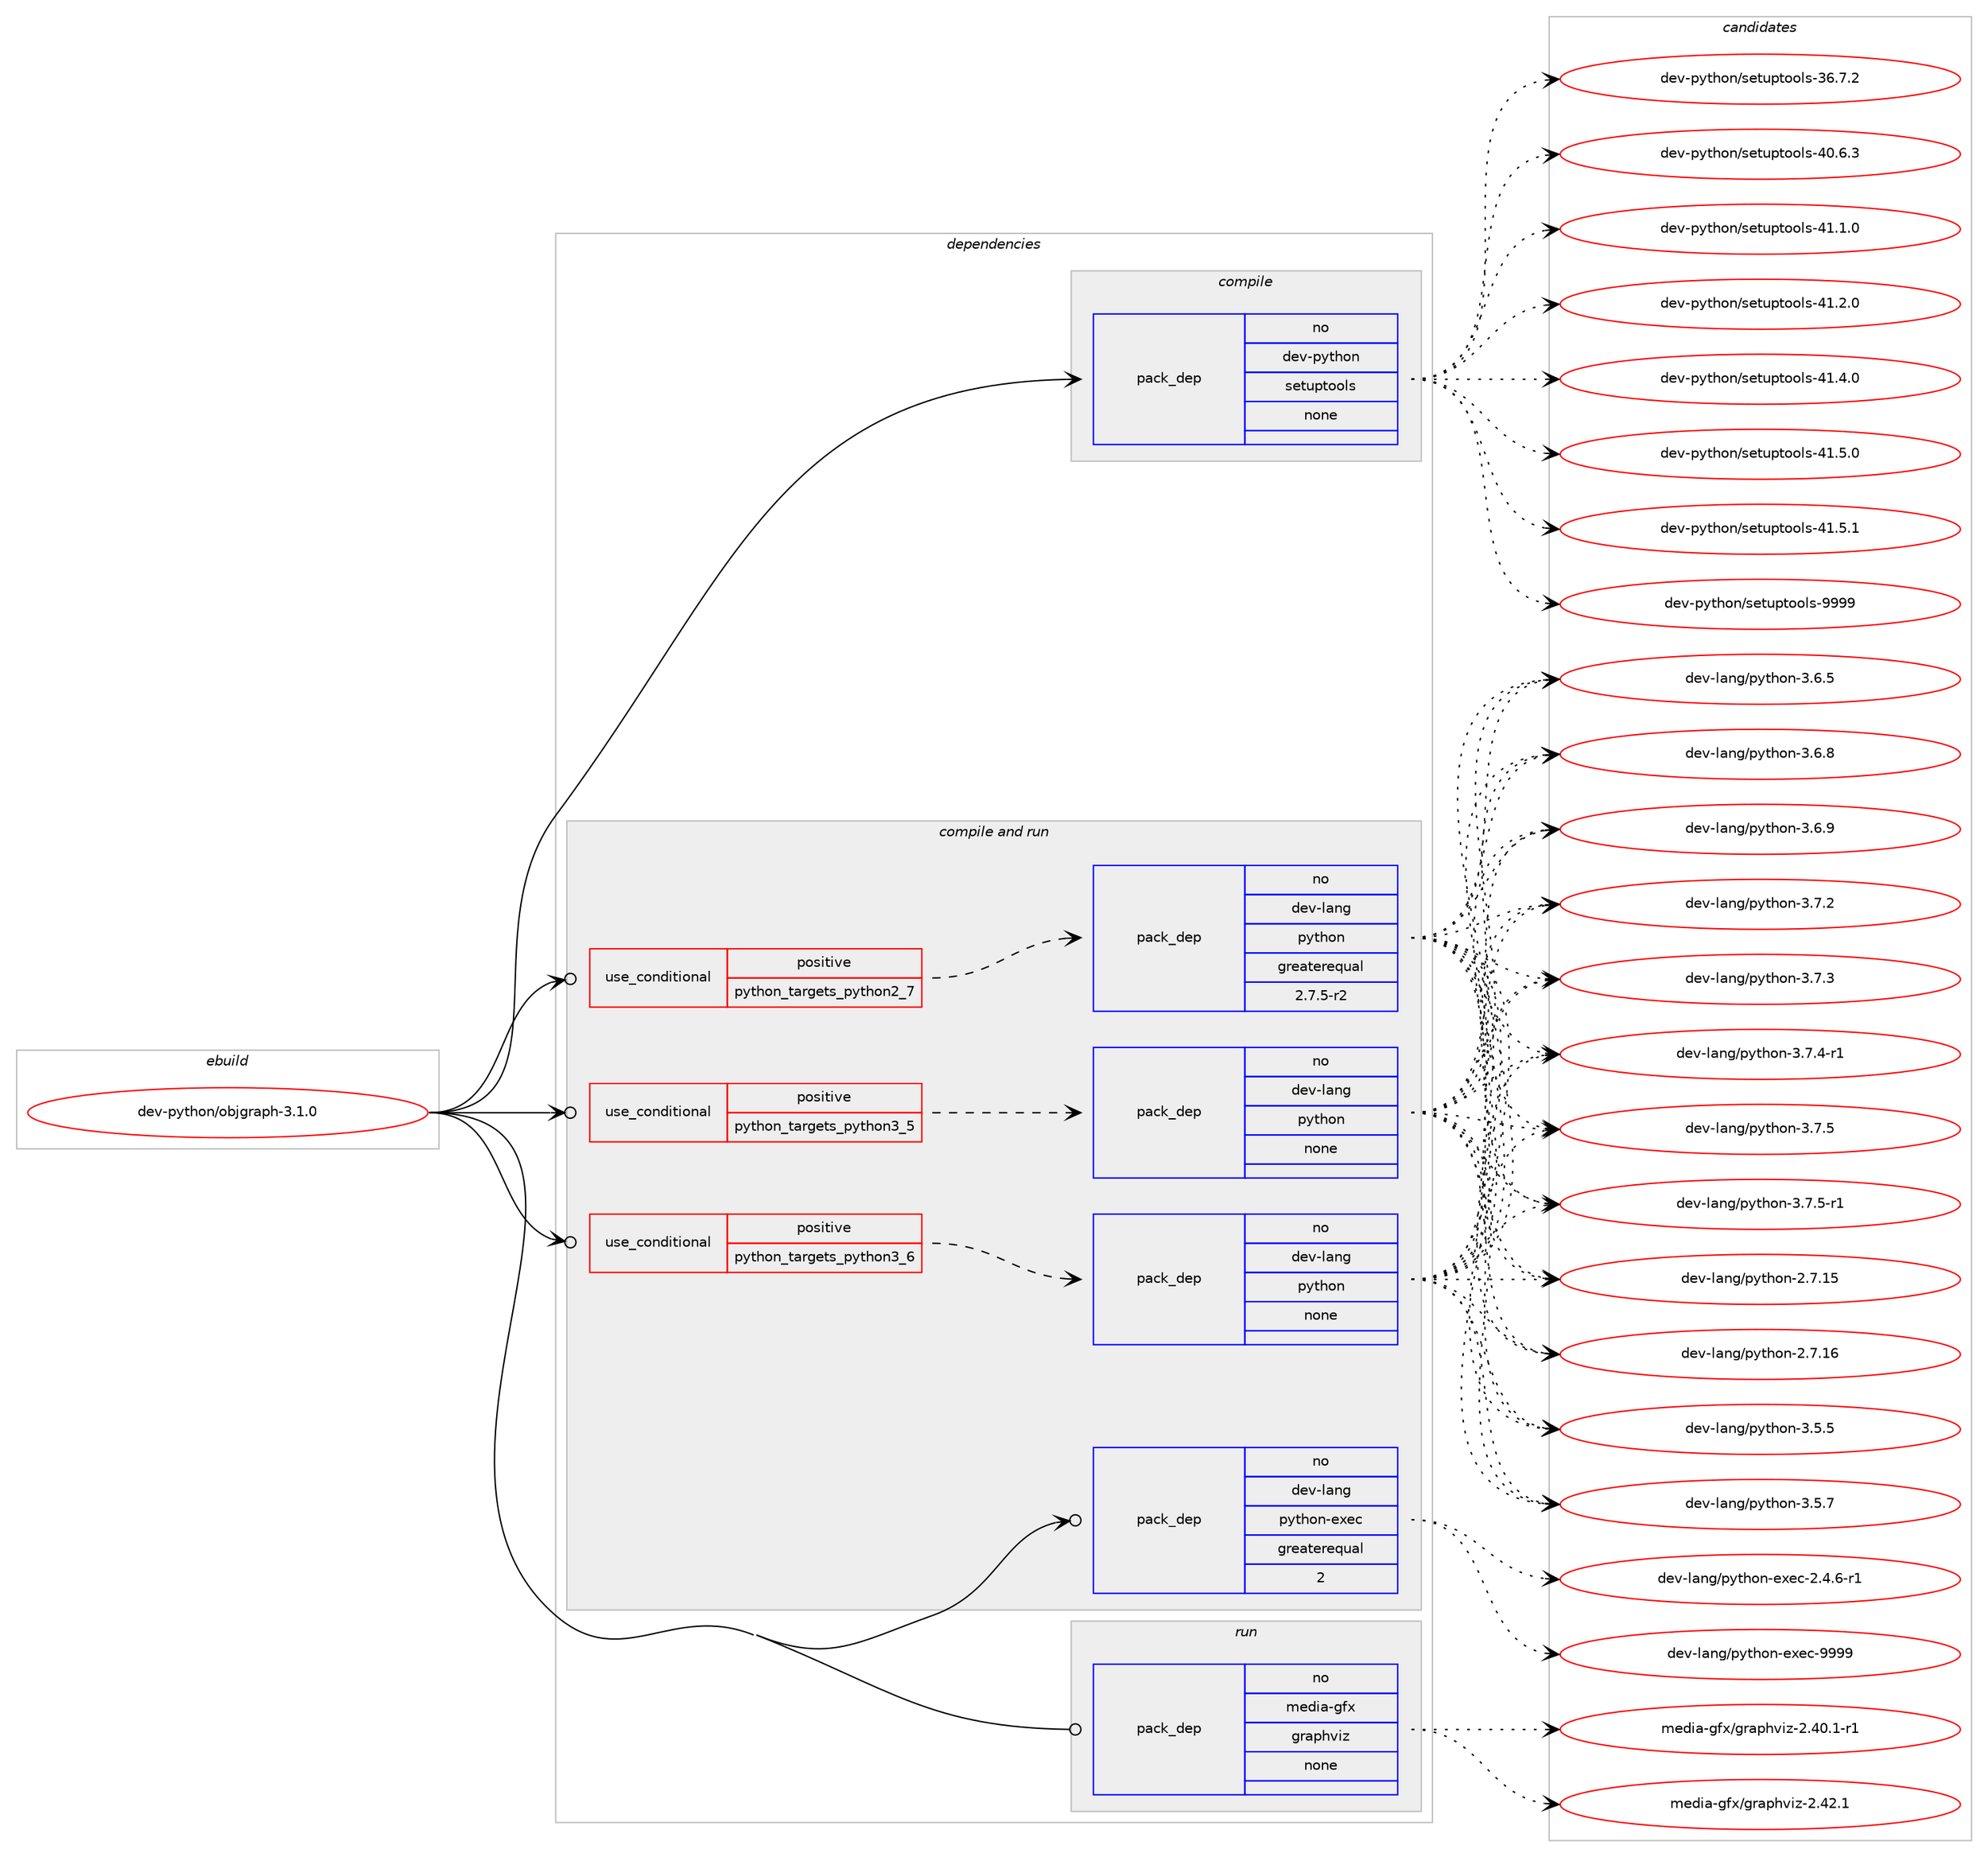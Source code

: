 digraph prolog {

# *************
# Graph options
# *************

newrank=true;
concentrate=true;
compound=true;
graph [rankdir=LR,fontname=Helvetica,fontsize=10,ranksep=1.5];#, ranksep=2.5, nodesep=0.2];
edge  [arrowhead=vee];
node  [fontname=Helvetica,fontsize=10];

# **********
# The ebuild
# **********

subgraph cluster_leftcol {
color=gray;
rank=same;
label=<<i>ebuild</i>>;
id [label="dev-python/objgraph-3.1.0", color=red, width=4, href="../dev-python/objgraph-3.1.0.svg"];
}

# ****************
# The dependencies
# ****************

subgraph cluster_midcol {
color=gray;
label=<<i>dependencies</i>>;
subgraph cluster_compile {
fillcolor="#eeeeee";
style=filled;
label=<<i>compile</i>>;
subgraph pack462450 {
dependency617774 [label=<<TABLE BORDER="0" CELLBORDER="1" CELLSPACING="0" CELLPADDING="4" WIDTH="220"><TR><TD ROWSPAN="6" CELLPADDING="30">pack_dep</TD></TR><TR><TD WIDTH="110">no</TD></TR><TR><TD>dev-python</TD></TR><TR><TD>setuptools</TD></TR><TR><TD>none</TD></TR><TR><TD></TD></TR></TABLE>>, shape=none, color=blue];
}
id:e -> dependency617774:w [weight=20,style="solid",arrowhead="vee"];
}
subgraph cluster_compileandrun {
fillcolor="#eeeeee";
style=filled;
label=<<i>compile and run</i>>;
subgraph cond143516 {
dependency617775 [label=<<TABLE BORDER="0" CELLBORDER="1" CELLSPACING="0" CELLPADDING="4"><TR><TD ROWSPAN="3" CELLPADDING="10">use_conditional</TD></TR><TR><TD>positive</TD></TR><TR><TD>python_targets_python2_7</TD></TR></TABLE>>, shape=none, color=red];
subgraph pack462451 {
dependency617776 [label=<<TABLE BORDER="0" CELLBORDER="1" CELLSPACING="0" CELLPADDING="4" WIDTH="220"><TR><TD ROWSPAN="6" CELLPADDING="30">pack_dep</TD></TR><TR><TD WIDTH="110">no</TD></TR><TR><TD>dev-lang</TD></TR><TR><TD>python</TD></TR><TR><TD>greaterequal</TD></TR><TR><TD>2.7.5-r2</TD></TR></TABLE>>, shape=none, color=blue];
}
dependency617775:e -> dependency617776:w [weight=20,style="dashed",arrowhead="vee"];
}
id:e -> dependency617775:w [weight=20,style="solid",arrowhead="odotvee"];
subgraph cond143517 {
dependency617777 [label=<<TABLE BORDER="0" CELLBORDER="1" CELLSPACING="0" CELLPADDING="4"><TR><TD ROWSPAN="3" CELLPADDING="10">use_conditional</TD></TR><TR><TD>positive</TD></TR><TR><TD>python_targets_python3_5</TD></TR></TABLE>>, shape=none, color=red];
subgraph pack462452 {
dependency617778 [label=<<TABLE BORDER="0" CELLBORDER="1" CELLSPACING="0" CELLPADDING="4" WIDTH="220"><TR><TD ROWSPAN="6" CELLPADDING="30">pack_dep</TD></TR><TR><TD WIDTH="110">no</TD></TR><TR><TD>dev-lang</TD></TR><TR><TD>python</TD></TR><TR><TD>none</TD></TR><TR><TD></TD></TR></TABLE>>, shape=none, color=blue];
}
dependency617777:e -> dependency617778:w [weight=20,style="dashed",arrowhead="vee"];
}
id:e -> dependency617777:w [weight=20,style="solid",arrowhead="odotvee"];
subgraph cond143518 {
dependency617779 [label=<<TABLE BORDER="0" CELLBORDER="1" CELLSPACING="0" CELLPADDING="4"><TR><TD ROWSPAN="3" CELLPADDING="10">use_conditional</TD></TR><TR><TD>positive</TD></TR><TR><TD>python_targets_python3_6</TD></TR></TABLE>>, shape=none, color=red];
subgraph pack462453 {
dependency617780 [label=<<TABLE BORDER="0" CELLBORDER="1" CELLSPACING="0" CELLPADDING="4" WIDTH="220"><TR><TD ROWSPAN="6" CELLPADDING="30">pack_dep</TD></TR><TR><TD WIDTH="110">no</TD></TR><TR><TD>dev-lang</TD></TR><TR><TD>python</TD></TR><TR><TD>none</TD></TR><TR><TD></TD></TR></TABLE>>, shape=none, color=blue];
}
dependency617779:e -> dependency617780:w [weight=20,style="dashed",arrowhead="vee"];
}
id:e -> dependency617779:w [weight=20,style="solid",arrowhead="odotvee"];
subgraph pack462454 {
dependency617781 [label=<<TABLE BORDER="0" CELLBORDER="1" CELLSPACING="0" CELLPADDING="4" WIDTH="220"><TR><TD ROWSPAN="6" CELLPADDING="30">pack_dep</TD></TR><TR><TD WIDTH="110">no</TD></TR><TR><TD>dev-lang</TD></TR><TR><TD>python-exec</TD></TR><TR><TD>greaterequal</TD></TR><TR><TD>2</TD></TR></TABLE>>, shape=none, color=blue];
}
id:e -> dependency617781:w [weight=20,style="solid",arrowhead="odotvee"];
}
subgraph cluster_run {
fillcolor="#eeeeee";
style=filled;
label=<<i>run</i>>;
subgraph pack462455 {
dependency617782 [label=<<TABLE BORDER="0" CELLBORDER="1" CELLSPACING="0" CELLPADDING="4" WIDTH="220"><TR><TD ROWSPAN="6" CELLPADDING="30">pack_dep</TD></TR><TR><TD WIDTH="110">no</TD></TR><TR><TD>media-gfx</TD></TR><TR><TD>graphviz</TD></TR><TR><TD>none</TD></TR><TR><TD></TD></TR></TABLE>>, shape=none, color=blue];
}
id:e -> dependency617782:w [weight=20,style="solid",arrowhead="odot"];
}
}

# **************
# The candidates
# **************

subgraph cluster_choices {
rank=same;
color=gray;
label=<<i>candidates</i>>;

subgraph choice462450 {
color=black;
nodesep=1;
choice100101118451121211161041111104711510111611711211611111110811545515446554650 [label="dev-python/setuptools-36.7.2", color=red, width=4,href="../dev-python/setuptools-36.7.2.svg"];
choice100101118451121211161041111104711510111611711211611111110811545524846544651 [label="dev-python/setuptools-40.6.3", color=red, width=4,href="../dev-python/setuptools-40.6.3.svg"];
choice100101118451121211161041111104711510111611711211611111110811545524946494648 [label="dev-python/setuptools-41.1.0", color=red, width=4,href="../dev-python/setuptools-41.1.0.svg"];
choice100101118451121211161041111104711510111611711211611111110811545524946504648 [label="dev-python/setuptools-41.2.0", color=red, width=4,href="../dev-python/setuptools-41.2.0.svg"];
choice100101118451121211161041111104711510111611711211611111110811545524946524648 [label="dev-python/setuptools-41.4.0", color=red, width=4,href="../dev-python/setuptools-41.4.0.svg"];
choice100101118451121211161041111104711510111611711211611111110811545524946534648 [label="dev-python/setuptools-41.5.0", color=red, width=4,href="../dev-python/setuptools-41.5.0.svg"];
choice100101118451121211161041111104711510111611711211611111110811545524946534649 [label="dev-python/setuptools-41.5.1", color=red, width=4,href="../dev-python/setuptools-41.5.1.svg"];
choice10010111845112121116104111110471151011161171121161111111081154557575757 [label="dev-python/setuptools-9999", color=red, width=4,href="../dev-python/setuptools-9999.svg"];
dependency617774:e -> choice100101118451121211161041111104711510111611711211611111110811545515446554650:w [style=dotted,weight="100"];
dependency617774:e -> choice100101118451121211161041111104711510111611711211611111110811545524846544651:w [style=dotted,weight="100"];
dependency617774:e -> choice100101118451121211161041111104711510111611711211611111110811545524946494648:w [style=dotted,weight="100"];
dependency617774:e -> choice100101118451121211161041111104711510111611711211611111110811545524946504648:w [style=dotted,weight="100"];
dependency617774:e -> choice100101118451121211161041111104711510111611711211611111110811545524946524648:w [style=dotted,weight="100"];
dependency617774:e -> choice100101118451121211161041111104711510111611711211611111110811545524946534648:w [style=dotted,weight="100"];
dependency617774:e -> choice100101118451121211161041111104711510111611711211611111110811545524946534649:w [style=dotted,weight="100"];
dependency617774:e -> choice10010111845112121116104111110471151011161171121161111111081154557575757:w [style=dotted,weight="100"];
}
subgraph choice462451 {
color=black;
nodesep=1;
choice10010111845108971101034711212111610411111045504655464953 [label="dev-lang/python-2.7.15", color=red, width=4,href="../dev-lang/python-2.7.15.svg"];
choice10010111845108971101034711212111610411111045504655464954 [label="dev-lang/python-2.7.16", color=red, width=4,href="../dev-lang/python-2.7.16.svg"];
choice100101118451089711010347112121116104111110455146534653 [label="dev-lang/python-3.5.5", color=red, width=4,href="../dev-lang/python-3.5.5.svg"];
choice100101118451089711010347112121116104111110455146534655 [label="dev-lang/python-3.5.7", color=red, width=4,href="../dev-lang/python-3.5.7.svg"];
choice100101118451089711010347112121116104111110455146544653 [label="dev-lang/python-3.6.5", color=red, width=4,href="../dev-lang/python-3.6.5.svg"];
choice100101118451089711010347112121116104111110455146544656 [label="dev-lang/python-3.6.8", color=red, width=4,href="../dev-lang/python-3.6.8.svg"];
choice100101118451089711010347112121116104111110455146544657 [label="dev-lang/python-3.6.9", color=red, width=4,href="../dev-lang/python-3.6.9.svg"];
choice100101118451089711010347112121116104111110455146554650 [label="dev-lang/python-3.7.2", color=red, width=4,href="../dev-lang/python-3.7.2.svg"];
choice100101118451089711010347112121116104111110455146554651 [label="dev-lang/python-3.7.3", color=red, width=4,href="../dev-lang/python-3.7.3.svg"];
choice1001011184510897110103471121211161041111104551465546524511449 [label="dev-lang/python-3.7.4-r1", color=red, width=4,href="../dev-lang/python-3.7.4-r1.svg"];
choice100101118451089711010347112121116104111110455146554653 [label="dev-lang/python-3.7.5", color=red, width=4,href="../dev-lang/python-3.7.5.svg"];
choice1001011184510897110103471121211161041111104551465546534511449 [label="dev-lang/python-3.7.5-r1", color=red, width=4,href="../dev-lang/python-3.7.5-r1.svg"];
dependency617776:e -> choice10010111845108971101034711212111610411111045504655464953:w [style=dotted,weight="100"];
dependency617776:e -> choice10010111845108971101034711212111610411111045504655464954:w [style=dotted,weight="100"];
dependency617776:e -> choice100101118451089711010347112121116104111110455146534653:w [style=dotted,weight="100"];
dependency617776:e -> choice100101118451089711010347112121116104111110455146534655:w [style=dotted,weight="100"];
dependency617776:e -> choice100101118451089711010347112121116104111110455146544653:w [style=dotted,weight="100"];
dependency617776:e -> choice100101118451089711010347112121116104111110455146544656:w [style=dotted,weight="100"];
dependency617776:e -> choice100101118451089711010347112121116104111110455146544657:w [style=dotted,weight="100"];
dependency617776:e -> choice100101118451089711010347112121116104111110455146554650:w [style=dotted,weight="100"];
dependency617776:e -> choice100101118451089711010347112121116104111110455146554651:w [style=dotted,weight="100"];
dependency617776:e -> choice1001011184510897110103471121211161041111104551465546524511449:w [style=dotted,weight="100"];
dependency617776:e -> choice100101118451089711010347112121116104111110455146554653:w [style=dotted,weight="100"];
dependency617776:e -> choice1001011184510897110103471121211161041111104551465546534511449:w [style=dotted,weight="100"];
}
subgraph choice462452 {
color=black;
nodesep=1;
choice10010111845108971101034711212111610411111045504655464953 [label="dev-lang/python-2.7.15", color=red, width=4,href="../dev-lang/python-2.7.15.svg"];
choice10010111845108971101034711212111610411111045504655464954 [label="dev-lang/python-2.7.16", color=red, width=4,href="../dev-lang/python-2.7.16.svg"];
choice100101118451089711010347112121116104111110455146534653 [label="dev-lang/python-3.5.5", color=red, width=4,href="../dev-lang/python-3.5.5.svg"];
choice100101118451089711010347112121116104111110455146534655 [label="dev-lang/python-3.5.7", color=red, width=4,href="../dev-lang/python-3.5.7.svg"];
choice100101118451089711010347112121116104111110455146544653 [label="dev-lang/python-3.6.5", color=red, width=4,href="../dev-lang/python-3.6.5.svg"];
choice100101118451089711010347112121116104111110455146544656 [label="dev-lang/python-3.6.8", color=red, width=4,href="../dev-lang/python-3.6.8.svg"];
choice100101118451089711010347112121116104111110455146544657 [label="dev-lang/python-3.6.9", color=red, width=4,href="../dev-lang/python-3.6.9.svg"];
choice100101118451089711010347112121116104111110455146554650 [label="dev-lang/python-3.7.2", color=red, width=4,href="../dev-lang/python-3.7.2.svg"];
choice100101118451089711010347112121116104111110455146554651 [label="dev-lang/python-3.7.3", color=red, width=4,href="../dev-lang/python-3.7.3.svg"];
choice1001011184510897110103471121211161041111104551465546524511449 [label="dev-lang/python-3.7.4-r1", color=red, width=4,href="../dev-lang/python-3.7.4-r1.svg"];
choice100101118451089711010347112121116104111110455146554653 [label="dev-lang/python-3.7.5", color=red, width=4,href="../dev-lang/python-3.7.5.svg"];
choice1001011184510897110103471121211161041111104551465546534511449 [label="dev-lang/python-3.7.5-r1", color=red, width=4,href="../dev-lang/python-3.7.5-r1.svg"];
dependency617778:e -> choice10010111845108971101034711212111610411111045504655464953:w [style=dotted,weight="100"];
dependency617778:e -> choice10010111845108971101034711212111610411111045504655464954:w [style=dotted,weight="100"];
dependency617778:e -> choice100101118451089711010347112121116104111110455146534653:w [style=dotted,weight="100"];
dependency617778:e -> choice100101118451089711010347112121116104111110455146534655:w [style=dotted,weight="100"];
dependency617778:e -> choice100101118451089711010347112121116104111110455146544653:w [style=dotted,weight="100"];
dependency617778:e -> choice100101118451089711010347112121116104111110455146544656:w [style=dotted,weight="100"];
dependency617778:e -> choice100101118451089711010347112121116104111110455146544657:w [style=dotted,weight="100"];
dependency617778:e -> choice100101118451089711010347112121116104111110455146554650:w [style=dotted,weight="100"];
dependency617778:e -> choice100101118451089711010347112121116104111110455146554651:w [style=dotted,weight="100"];
dependency617778:e -> choice1001011184510897110103471121211161041111104551465546524511449:w [style=dotted,weight="100"];
dependency617778:e -> choice100101118451089711010347112121116104111110455146554653:w [style=dotted,weight="100"];
dependency617778:e -> choice1001011184510897110103471121211161041111104551465546534511449:w [style=dotted,weight="100"];
}
subgraph choice462453 {
color=black;
nodesep=1;
choice10010111845108971101034711212111610411111045504655464953 [label="dev-lang/python-2.7.15", color=red, width=4,href="../dev-lang/python-2.7.15.svg"];
choice10010111845108971101034711212111610411111045504655464954 [label="dev-lang/python-2.7.16", color=red, width=4,href="../dev-lang/python-2.7.16.svg"];
choice100101118451089711010347112121116104111110455146534653 [label="dev-lang/python-3.5.5", color=red, width=4,href="../dev-lang/python-3.5.5.svg"];
choice100101118451089711010347112121116104111110455146534655 [label="dev-lang/python-3.5.7", color=red, width=4,href="../dev-lang/python-3.5.7.svg"];
choice100101118451089711010347112121116104111110455146544653 [label="dev-lang/python-3.6.5", color=red, width=4,href="../dev-lang/python-3.6.5.svg"];
choice100101118451089711010347112121116104111110455146544656 [label="dev-lang/python-3.6.8", color=red, width=4,href="../dev-lang/python-3.6.8.svg"];
choice100101118451089711010347112121116104111110455146544657 [label="dev-lang/python-3.6.9", color=red, width=4,href="../dev-lang/python-3.6.9.svg"];
choice100101118451089711010347112121116104111110455146554650 [label="dev-lang/python-3.7.2", color=red, width=4,href="../dev-lang/python-3.7.2.svg"];
choice100101118451089711010347112121116104111110455146554651 [label="dev-lang/python-3.7.3", color=red, width=4,href="../dev-lang/python-3.7.3.svg"];
choice1001011184510897110103471121211161041111104551465546524511449 [label="dev-lang/python-3.7.4-r1", color=red, width=4,href="../dev-lang/python-3.7.4-r1.svg"];
choice100101118451089711010347112121116104111110455146554653 [label="dev-lang/python-3.7.5", color=red, width=4,href="../dev-lang/python-3.7.5.svg"];
choice1001011184510897110103471121211161041111104551465546534511449 [label="dev-lang/python-3.7.5-r1", color=red, width=4,href="../dev-lang/python-3.7.5-r1.svg"];
dependency617780:e -> choice10010111845108971101034711212111610411111045504655464953:w [style=dotted,weight="100"];
dependency617780:e -> choice10010111845108971101034711212111610411111045504655464954:w [style=dotted,weight="100"];
dependency617780:e -> choice100101118451089711010347112121116104111110455146534653:w [style=dotted,weight="100"];
dependency617780:e -> choice100101118451089711010347112121116104111110455146534655:w [style=dotted,weight="100"];
dependency617780:e -> choice100101118451089711010347112121116104111110455146544653:w [style=dotted,weight="100"];
dependency617780:e -> choice100101118451089711010347112121116104111110455146544656:w [style=dotted,weight="100"];
dependency617780:e -> choice100101118451089711010347112121116104111110455146544657:w [style=dotted,weight="100"];
dependency617780:e -> choice100101118451089711010347112121116104111110455146554650:w [style=dotted,weight="100"];
dependency617780:e -> choice100101118451089711010347112121116104111110455146554651:w [style=dotted,weight="100"];
dependency617780:e -> choice1001011184510897110103471121211161041111104551465546524511449:w [style=dotted,weight="100"];
dependency617780:e -> choice100101118451089711010347112121116104111110455146554653:w [style=dotted,weight="100"];
dependency617780:e -> choice1001011184510897110103471121211161041111104551465546534511449:w [style=dotted,weight="100"];
}
subgraph choice462454 {
color=black;
nodesep=1;
choice10010111845108971101034711212111610411111045101120101994550465246544511449 [label="dev-lang/python-exec-2.4.6-r1", color=red, width=4,href="../dev-lang/python-exec-2.4.6-r1.svg"];
choice10010111845108971101034711212111610411111045101120101994557575757 [label="dev-lang/python-exec-9999", color=red, width=4,href="../dev-lang/python-exec-9999.svg"];
dependency617781:e -> choice10010111845108971101034711212111610411111045101120101994550465246544511449:w [style=dotted,weight="100"];
dependency617781:e -> choice10010111845108971101034711212111610411111045101120101994557575757:w [style=dotted,weight="100"];
}
subgraph choice462455 {
color=black;
nodesep=1;
choice10910110010597451031021204710311497112104118105122455046524846494511449 [label="media-gfx/graphviz-2.40.1-r1", color=red, width=4,href="../media-gfx/graphviz-2.40.1-r1.svg"];
choice1091011001059745103102120471031149711210411810512245504652504649 [label="media-gfx/graphviz-2.42.1", color=red, width=4,href="../media-gfx/graphviz-2.42.1.svg"];
dependency617782:e -> choice10910110010597451031021204710311497112104118105122455046524846494511449:w [style=dotted,weight="100"];
dependency617782:e -> choice1091011001059745103102120471031149711210411810512245504652504649:w [style=dotted,weight="100"];
}
}

}
